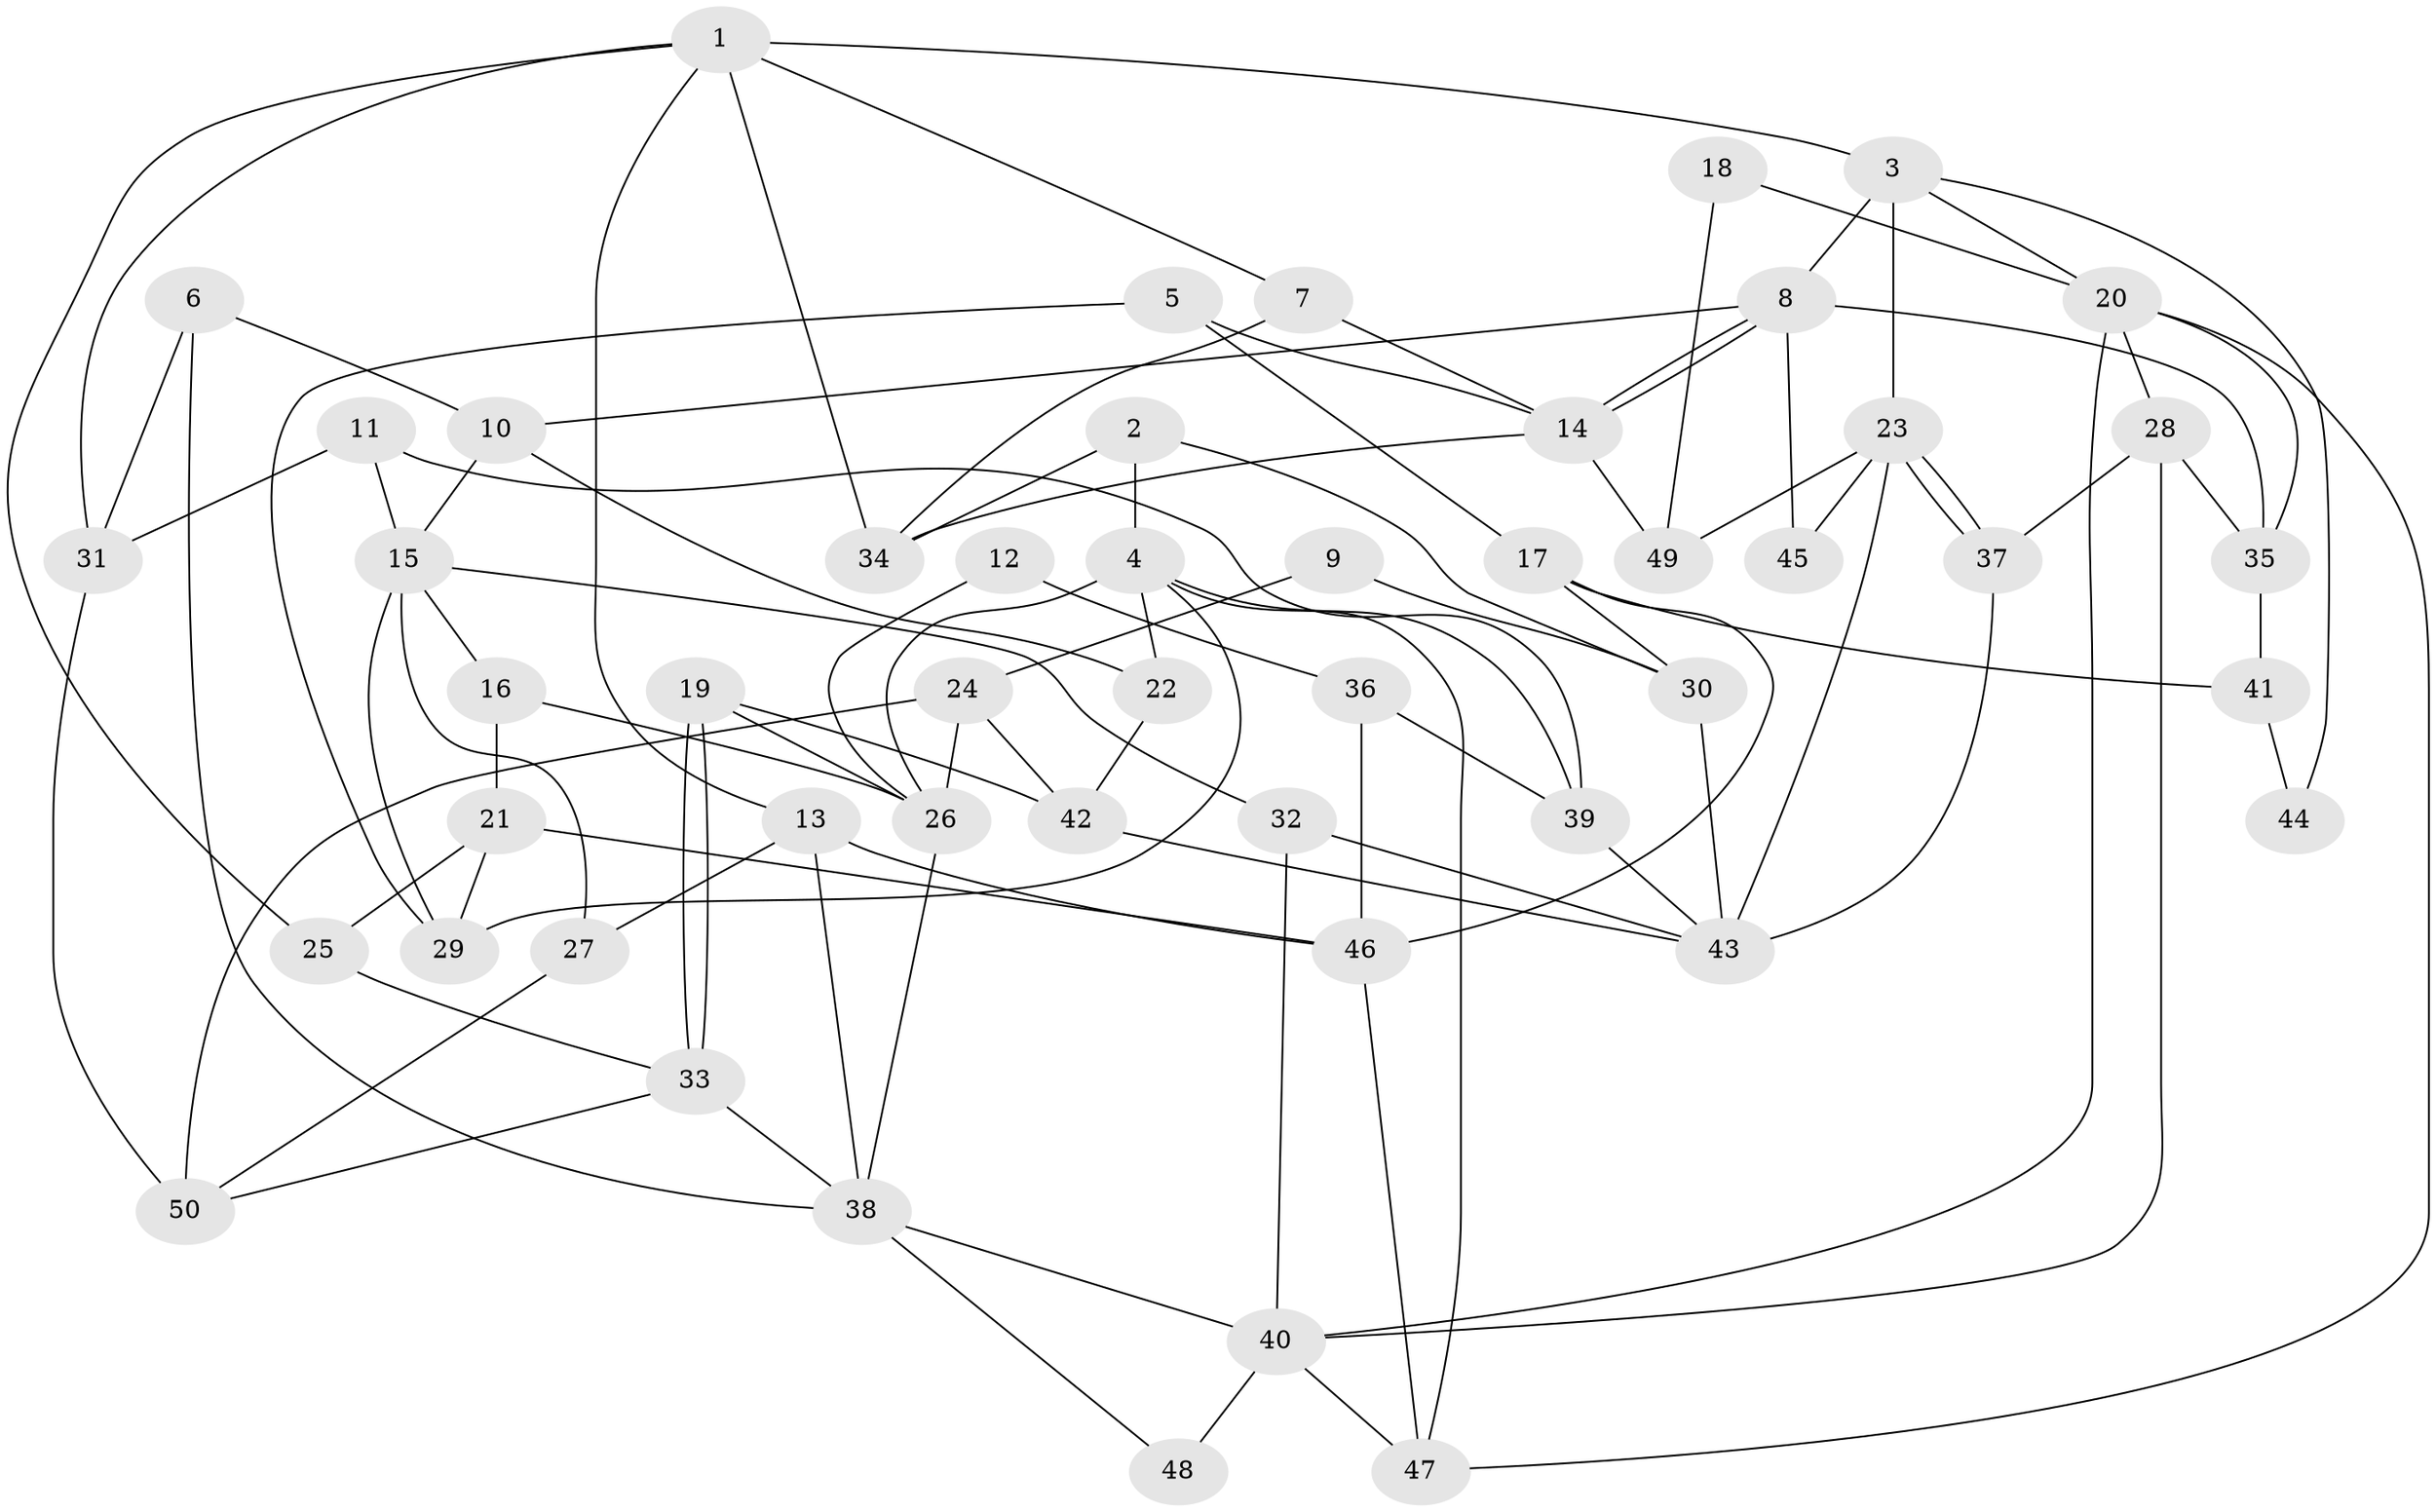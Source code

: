 // coarse degree distribution, {5: 0.3548387096774194, 8: 0.0967741935483871, 4: 0.06451612903225806, 3: 0.22580645161290322, 6: 0.16129032258064516, 2: 0.0967741935483871}
// Generated by graph-tools (version 1.1) at 2025/37/03/04/25 23:37:10]
// undirected, 50 vertices, 100 edges
graph export_dot {
  node [color=gray90,style=filled];
  1;
  2;
  3;
  4;
  5;
  6;
  7;
  8;
  9;
  10;
  11;
  12;
  13;
  14;
  15;
  16;
  17;
  18;
  19;
  20;
  21;
  22;
  23;
  24;
  25;
  26;
  27;
  28;
  29;
  30;
  31;
  32;
  33;
  34;
  35;
  36;
  37;
  38;
  39;
  40;
  41;
  42;
  43;
  44;
  45;
  46;
  47;
  48;
  49;
  50;
  1 -- 13;
  1 -- 3;
  1 -- 7;
  1 -- 25;
  1 -- 31;
  1 -- 34;
  2 -- 34;
  2 -- 4;
  2 -- 30;
  3 -- 20;
  3 -- 23;
  3 -- 8;
  3 -- 44;
  4 -- 47;
  4 -- 26;
  4 -- 22;
  4 -- 29;
  4 -- 39;
  5 -- 29;
  5 -- 14;
  5 -- 17;
  6 -- 31;
  6 -- 10;
  6 -- 38;
  7 -- 14;
  7 -- 34;
  8 -- 14;
  8 -- 14;
  8 -- 10;
  8 -- 35;
  8 -- 45;
  9 -- 24;
  9 -- 30;
  10 -- 15;
  10 -- 22;
  11 -- 15;
  11 -- 39;
  11 -- 31;
  12 -- 36;
  12 -- 26;
  13 -- 46;
  13 -- 38;
  13 -- 27;
  14 -- 34;
  14 -- 49;
  15 -- 29;
  15 -- 27;
  15 -- 16;
  15 -- 32;
  16 -- 26;
  16 -- 21;
  17 -- 30;
  17 -- 41;
  17 -- 46;
  18 -- 49;
  18 -- 20;
  19 -- 42;
  19 -- 33;
  19 -- 33;
  19 -- 26;
  20 -- 28;
  20 -- 35;
  20 -- 40;
  20 -- 47;
  21 -- 25;
  21 -- 29;
  21 -- 46;
  22 -- 42;
  23 -- 43;
  23 -- 37;
  23 -- 37;
  23 -- 45;
  23 -- 49;
  24 -- 50;
  24 -- 26;
  24 -- 42;
  25 -- 33;
  26 -- 38;
  27 -- 50;
  28 -- 37;
  28 -- 40;
  28 -- 35;
  30 -- 43;
  31 -- 50;
  32 -- 40;
  32 -- 43;
  33 -- 38;
  33 -- 50;
  35 -- 41;
  36 -- 39;
  36 -- 46;
  37 -- 43;
  38 -- 40;
  38 -- 48;
  39 -- 43;
  40 -- 47;
  40 -- 48;
  41 -- 44;
  42 -- 43;
  46 -- 47;
}
